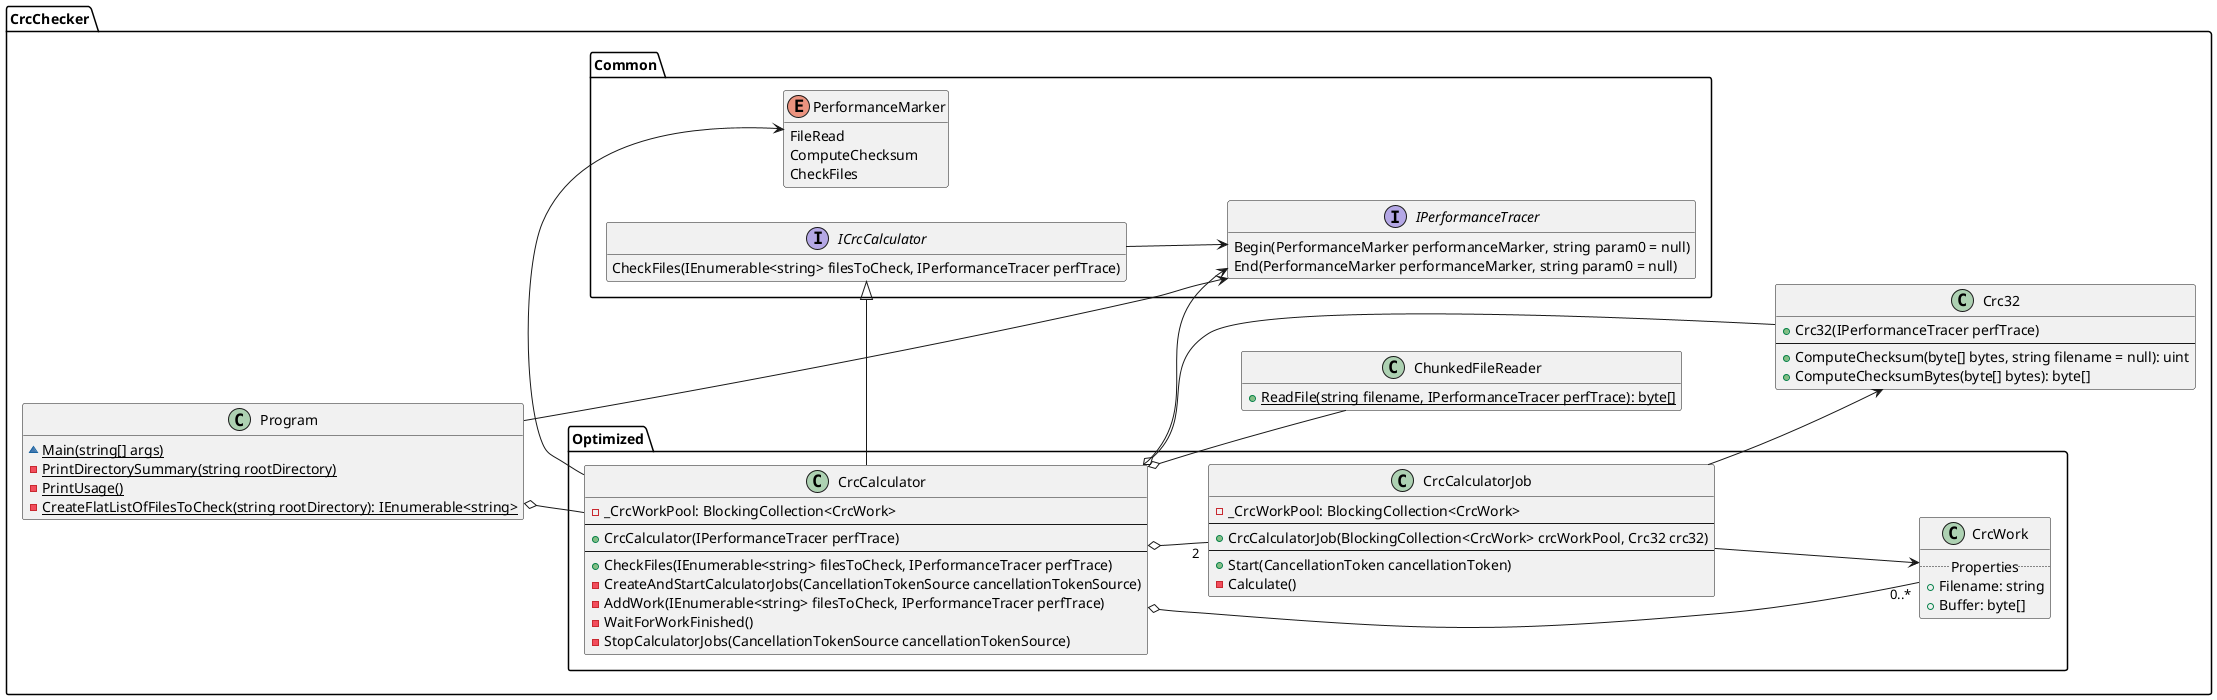 @startuml
left to right direction

namespace CrcChecker {
  class ChunkedFileReader {
    {static} +ReadFile(string filename, IPerformanceTracer perfTrace): byte[]
  }
  
  class Crc32 {
    +Crc32(IPerformanceTracer perfTrace)
	--
    +ComputeChecksum(byte[] bytes, string filename = null): uint
	+ComputeChecksumBytes(byte[] bytes): byte[]
  }
  
  class Program {
    {static} ~Main(string[] args)
	{static} -PrintDirectorySummary(string rootDirectory)
	{static} -PrintUsage()
	{static} -CreateFlatListOfFilesToCheck(string rootDirectory): IEnumerable<string>
  }
  
  Program --> CrcChecker.Common.IPerformanceTracer
  Program o-- CrcChecker.Optimized.CrcCalculator
}

namespace CrcChecker.Common {
  enum PerformanceMarker {
    FileRead
	ComputeChecksum
	CheckFiles
  }

  interface IPerformanceTracer {
    Begin(PerformanceMarker performanceMarker, string param0 = null)
	End(PerformanceMarker performanceMarker, string param0 = null)
  }
  
  interface ICrcCalculator {
    CheckFiles(IEnumerable<string> filesToCheck, IPerformanceTracer perfTrace)
  }
  
  ICrcCalculator --> IPerformanceTracer
}

namespace CrcChecker.Optimized {
  class CrcWork {
    .. Properties ..
    +Filename: string
    +Buffer: byte[] 
  }
  
  class CrcCalculatorJob {
    -_CrcWorkPool: BlockingCollection<CrcWork>
	--
    +CrcCalculatorJob(BlockingCollection<CrcWork> crcWorkPool, Crc32 crc32)
	--
	+Start(CancellationToken cancellationToken)
	-Calculate()
  }
  
  CrcCalculatorJob --> CrcWork
  CrcCalculatorJob --> CrcChecker.Crc32
  
  class CrcCalculator {
    -_CrcWorkPool: BlockingCollection<CrcWork>
	--
    +CrcCalculator(IPerformanceTracer perfTrace)
	--
	+CheckFiles(IEnumerable<string> filesToCheck, IPerformanceTracer perfTrace)
	-CreateAndStartCalculatorJobs(CancellationTokenSource cancellationTokenSource)
	-AddWork(IEnumerable<string> filesToCheck, IPerformanceTracer perfTrace)
	-WaitForWorkFinished()
	-StopCalculatorJobs(CancellationTokenSource cancellationTokenSource)
  }

  CrcCalculator --> CrcChecker.Common.PerformanceMarker
  CrcCalculator --> CrcChecker.Common.IPerformanceTracer
  CrcCalculator o-- CrcChecker.ChunkedFileReader
  CrcCalculator o-- CrcChecker.Crc32
  CrcCalculator o-- "2" CrcCalculatorJob
  CrcCalculator o-- "0..*" CrcWork
  
  CrcChecker.Common.ICrcCalculator <|-- CrcCalculator
}

hide empty members
hide empty fields
hide empty methods

@enduml